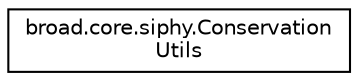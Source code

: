 digraph "Graphical Class Hierarchy"
{
  edge [fontname="Helvetica",fontsize="10",labelfontname="Helvetica",labelfontsize="10"];
  node [fontname="Helvetica",fontsize="10",shape=record];
  rankdir="LR";
  Node1 [label="broad.core.siphy.Conservation\lUtils",height=0.2,width=0.4,color="black", fillcolor="white", style="filled",URL="$classbroad_1_1core_1_1siphy_1_1_conservation_utils.html"];
}
